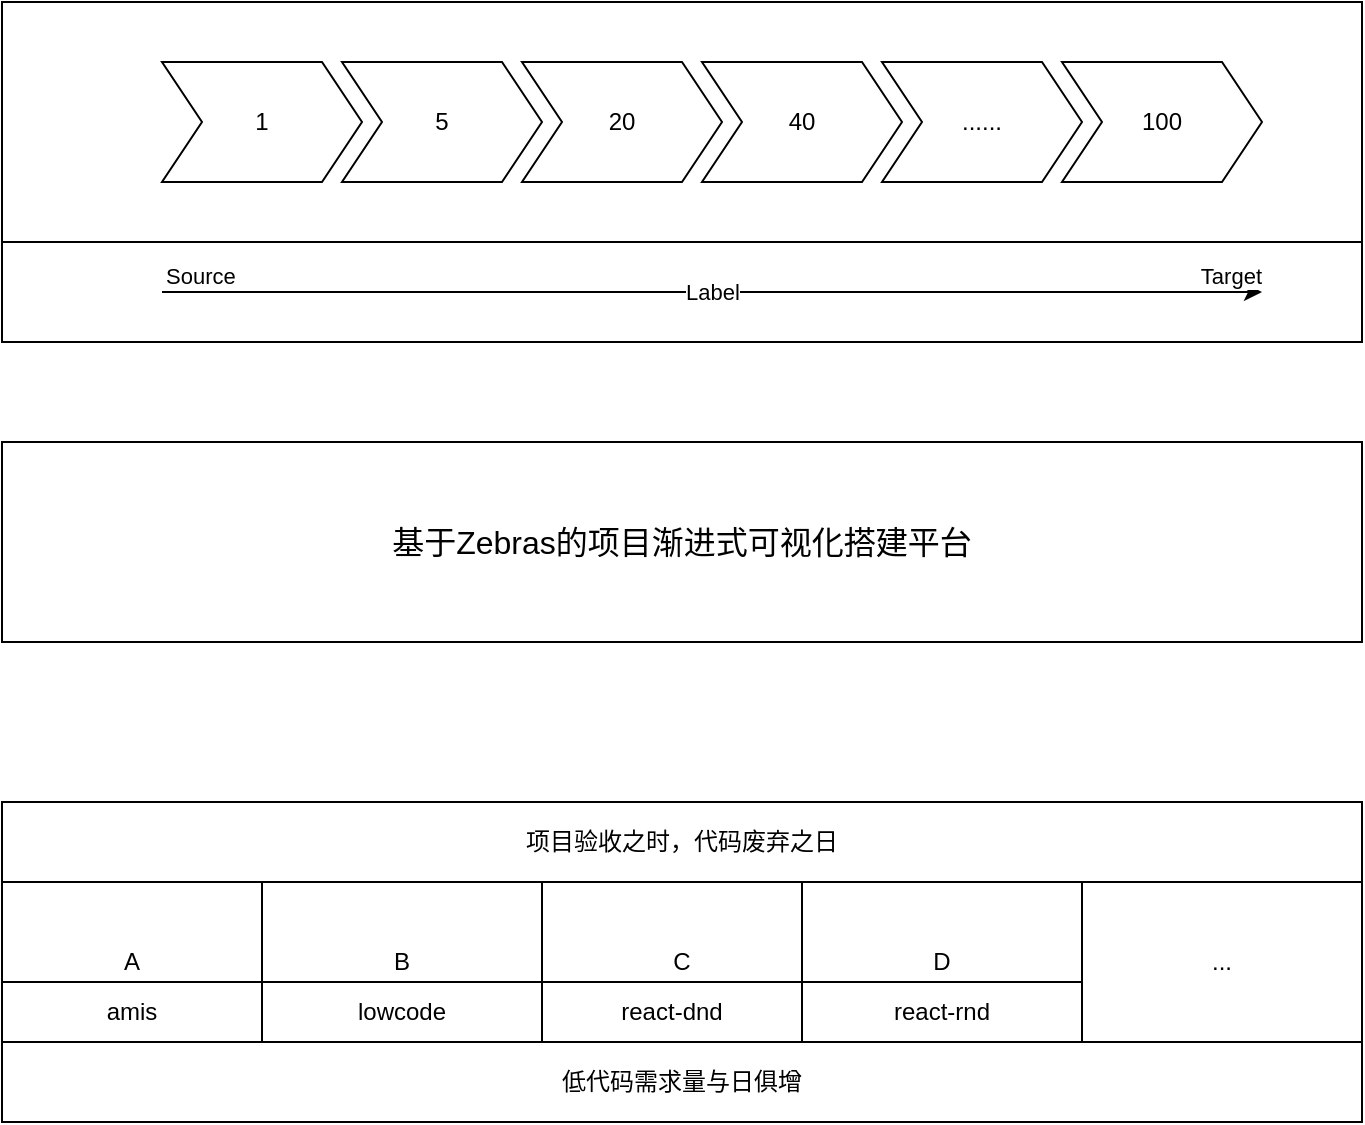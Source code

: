 <mxfile version="23.1.1" type="github">
  <diagram name="第 1 页" id="ZuTe7DdRdzsCQcWQcRMc">
    <mxGraphModel dx="1354" dy="711" grid="1" gridSize="10" guides="1" tooltips="1" connect="1" arrows="1" fold="1" page="1" pageScale="1" pageWidth="827" pageHeight="1169" math="0" shadow="0">
      <root>
        <mxCell id="0" />
        <mxCell id="1" parent="0" />
        <mxCell id="w7HhCrWTfC1vircZ0-AZ-1" value="" style="rounded=0;whiteSpace=wrap;html=1;" vertex="1" parent="1">
          <mxGeometry x="80" y="840" width="680" height="120" as="geometry" />
        </mxCell>
        <mxCell id="w7HhCrWTfC1vircZ0-AZ-2" value="&lt;font style=&quot;font-size: 16px;&quot;&gt;基于Zebras的项目渐进式可视化搭建平台&lt;/font&gt;" style="rounded=0;whiteSpace=wrap;html=1;" vertex="1" parent="1">
          <mxGeometry x="80" y="660" width="680" height="100" as="geometry" />
        </mxCell>
        <mxCell id="w7HhCrWTfC1vircZ0-AZ-3" value="" style="rounded=0;whiteSpace=wrap;html=1;" vertex="1" parent="1">
          <mxGeometry x="80" y="440" width="680" height="120" as="geometry" />
        </mxCell>
        <mxCell id="w7HhCrWTfC1vircZ0-AZ-4" value="1" style="shape=step;perimeter=stepPerimeter;whiteSpace=wrap;html=1;fixedSize=1;" vertex="1" parent="1">
          <mxGeometry x="160" y="470" width="100" height="60" as="geometry" />
        </mxCell>
        <mxCell id="w7HhCrWTfC1vircZ0-AZ-9" value="5" style="shape=step;perimeter=stepPerimeter;whiteSpace=wrap;html=1;fixedSize=1;" vertex="1" parent="1">
          <mxGeometry x="250" y="470" width="100" height="60" as="geometry" />
        </mxCell>
        <mxCell id="w7HhCrWTfC1vircZ0-AZ-10" value="20" style="shape=step;perimeter=stepPerimeter;whiteSpace=wrap;html=1;fixedSize=1;" vertex="1" parent="1">
          <mxGeometry x="340" y="470" width="100" height="60" as="geometry" />
        </mxCell>
        <mxCell id="w7HhCrWTfC1vircZ0-AZ-11" value="40" style="shape=step;perimeter=stepPerimeter;whiteSpace=wrap;html=1;fixedSize=1;" vertex="1" parent="1">
          <mxGeometry x="430" y="470" width="100" height="60" as="geometry" />
        </mxCell>
        <mxCell id="w7HhCrWTfC1vircZ0-AZ-12" value="......" style="shape=step;perimeter=stepPerimeter;whiteSpace=wrap;html=1;fixedSize=1;" vertex="1" parent="1">
          <mxGeometry x="520" y="470" width="100" height="60" as="geometry" />
        </mxCell>
        <mxCell id="w7HhCrWTfC1vircZ0-AZ-13" value="100" style="shape=step;perimeter=stepPerimeter;whiteSpace=wrap;html=1;fixedSize=1;" vertex="1" parent="1">
          <mxGeometry x="610" y="470" width="100" height="60" as="geometry" />
        </mxCell>
        <mxCell id="w7HhCrWTfC1vircZ0-AZ-14" value="" style="rounded=0;whiteSpace=wrap;html=1;" vertex="1" parent="1">
          <mxGeometry x="80" y="560" width="680" height="50" as="geometry" />
        </mxCell>
        <mxCell id="w7HhCrWTfC1vircZ0-AZ-15" value="项目验收之时，代码废弃之日" style="rounded=0;whiteSpace=wrap;html=1;" vertex="1" parent="1">
          <mxGeometry x="80" y="840" width="680" height="40" as="geometry" />
        </mxCell>
        <mxCell id="w7HhCrWTfC1vircZ0-AZ-16" value="低代码需求量与日俱增" style="rounded=0;whiteSpace=wrap;html=1;" vertex="1" parent="1">
          <mxGeometry x="80" y="960" width="680" height="40" as="geometry" />
        </mxCell>
        <mxCell id="w7HhCrWTfC1vircZ0-AZ-17" value="A" style="rounded=0;whiteSpace=wrap;html=1;" vertex="1" parent="1">
          <mxGeometry x="80" y="880" width="130" height="80" as="geometry" />
        </mxCell>
        <mxCell id="w7HhCrWTfC1vircZ0-AZ-18" value="B" style="rounded=0;whiteSpace=wrap;html=1;" vertex="1" parent="1">
          <mxGeometry x="210" y="880" width="140" height="80" as="geometry" />
        </mxCell>
        <mxCell id="w7HhCrWTfC1vircZ0-AZ-19" value="C" style="rounded=0;whiteSpace=wrap;html=1;" vertex="1" parent="1">
          <mxGeometry x="350" y="880" width="140" height="80" as="geometry" />
        </mxCell>
        <mxCell id="w7HhCrWTfC1vircZ0-AZ-20" value="D" style="rounded=0;whiteSpace=wrap;html=1;" vertex="1" parent="1">
          <mxGeometry x="480" y="880" width="140" height="80" as="geometry" />
        </mxCell>
        <mxCell id="w7HhCrWTfC1vircZ0-AZ-21" value="..." style="rounded=0;whiteSpace=wrap;html=1;" vertex="1" parent="1">
          <mxGeometry x="620" y="880" width="140" height="80" as="geometry" />
        </mxCell>
        <mxCell id="w7HhCrWTfC1vircZ0-AZ-22" value="amis" style="rounded=0;whiteSpace=wrap;html=1;" vertex="1" parent="1">
          <mxGeometry x="80" y="930" width="130" height="30" as="geometry" />
        </mxCell>
        <mxCell id="w7HhCrWTfC1vircZ0-AZ-23" value="lowcode" style="rounded=0;whiteSpace=wrap;html=1;" vertex="1" parent="1">
          <mxGeometry x="210" y="930" width="140" height="30" as="geometry" />
        </mxCell>
        <mxCell id="w7HhCrWTfC1vircZ0-AZ-24" value="react-dnd" style="rounded=0;whiteSpace=wrap;html=1;" vertex="1" parent="1">
          <mxGeometry x="350" y="930" width="130" height="30" as="geometry" />
        </mxCell>
        <mxCell id="w7HhCrWTfC1vircZ0-AZ-25" value="react-rnd" style="rounded=0;whiteSpace=wrap;html=1;" vertex="1" parent="1">
          <mxGeometry x="480" y="930" width="140" height="30" as="geometry" />
        </mxCell>
        <mxCell id="w7HhCrWTfC1vircZ0-AZ-26" value="" style="endArrow=classic;html=1;rounded=0;" edge="1" parent="1">
          <mxGeometry relative="1" as="geometry">
            <mxPoint x="160" y="585" as="sourcePoint" />
            <mxPoint x="710" y="585" as="targetPoint" />
          </mxGeometry>
        </mxCell>
        <mxCell id="w7HhCrWTfC1vircZ0-AZ-27" value="Label" style="edgeLabel;resizable=0;html=1;align=center;verticalAlign=middle;" connectable="0" vertex="1" parent="w7HhCrWTfC1vircZ0-AZ-26">
          <mxGeometry relative="1" as="geometry" />
        </mxCell>
        <mxCell id="w7HhCrWTfC1vircZ0-AZ-28" value="Source" style="edgeLabel;resizable=0;html=1;align=left;verticalAlign=bottom;" connectable="0" vertex="1" parent="w7HhCrWTfC1vircZ0-AZ-26">
          <mxGeometry x="-1" relative="1" as="geometry" />
        </mxCell>
        <mxCell id="w7HhCrWTfC1vircZ0-AZ-29" value="Target" style="edgeLabel;resizable=0;html=1;align=right;verticalAlign=bottom;" connectable="0" vertex="1" parent="w7HhCrWTfC1vircZ0-AZ-26">
          <mxGeometry x="1" relative="1" as="geometry" />
        </mxCell>
      </root>
    </mxGraphModel>
  </diagram>
</mxfile>
